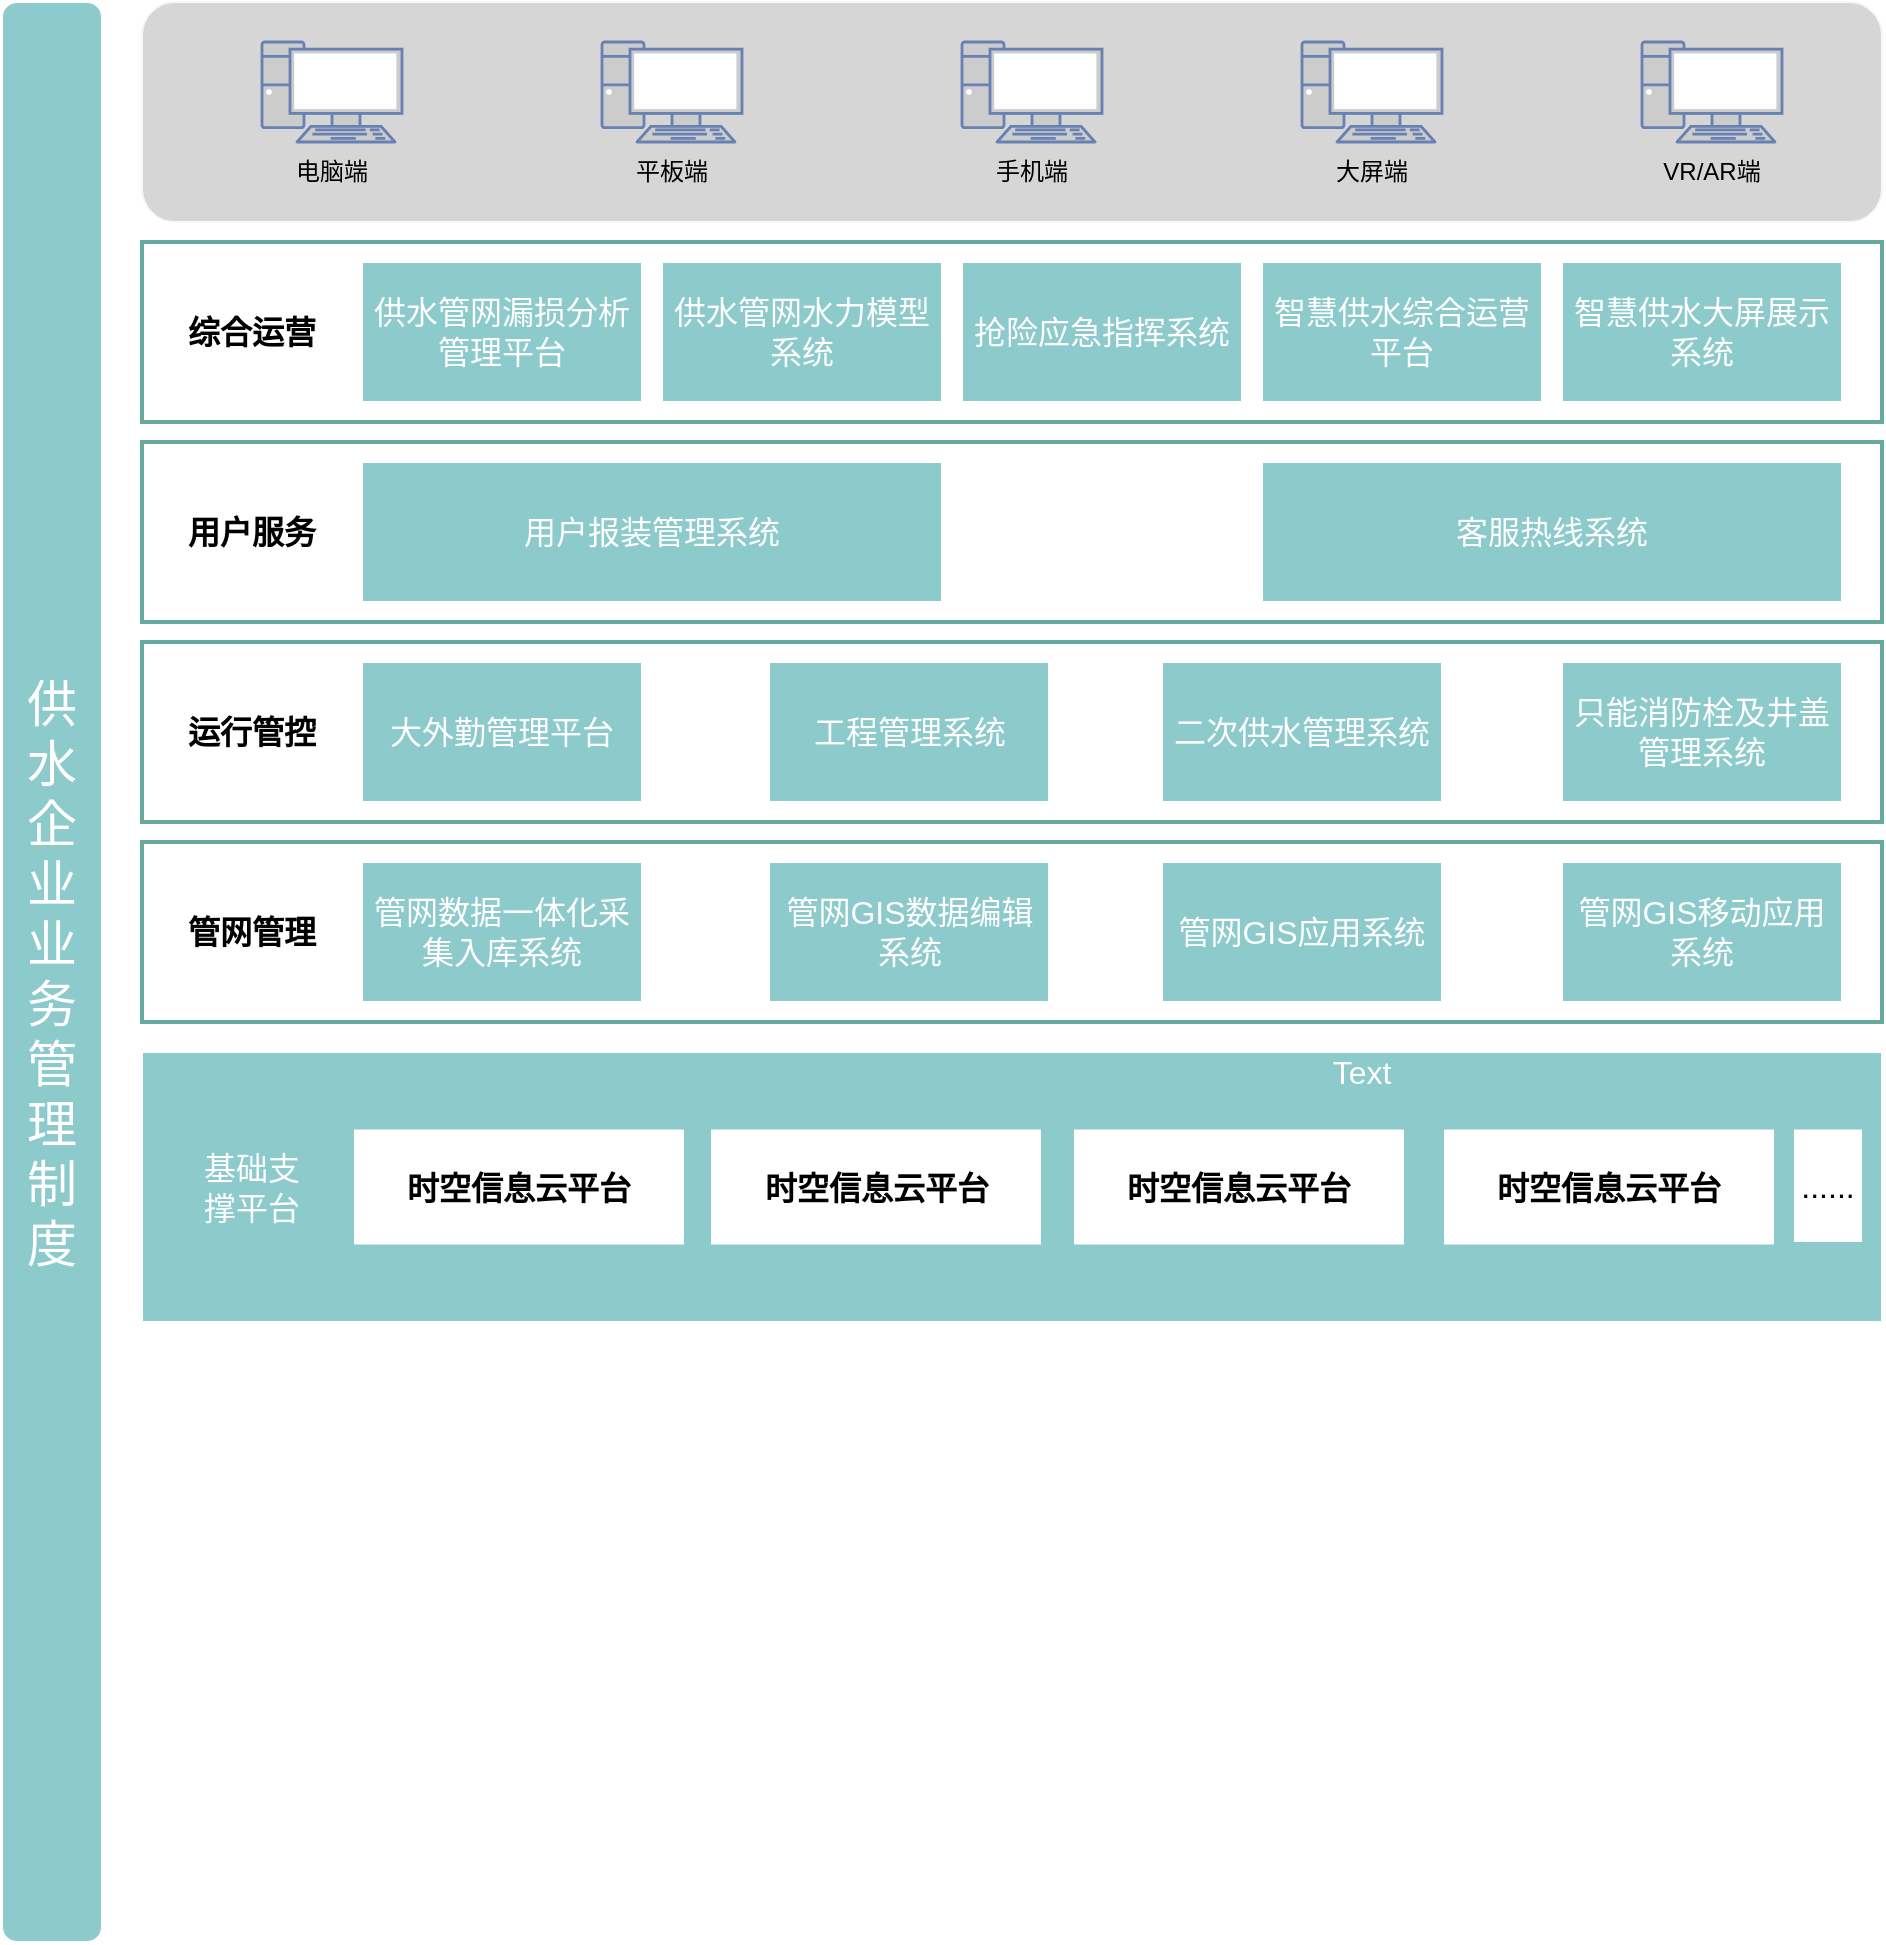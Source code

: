 <mxfile version="16.1.0" type="github">
  <diagram id="rVE9AglqgYddIuh11Cyf" name="第 1 页">
    <mxGraphModel dx="1422" dy="762" grid="1" gridSize="10" guides="1" tooltips="1" connect="1" arrows="1" fold="1" page="1" pageScale="1" pageWidth="827" pageHeight="1169" math="0" shadow="0">
      <root>
        <mxCell id="0" />
        <mxCell id="1" parent="0" />
        <mxCell id="vVe2Fx5Xyn_7vQ3Fg-Rb-41" value="" style="rounded=0;whiteSpace=wrap;html=1;fontSize=16;fontColor=#000000;strokeColor=#67AB9F;fillColor=#FFFFFF;strokeWidth=2;" vertex="1" parent="1">
          <mxGeometry x="100" y="350" width="870" height="90" as="geometry" />
        </mxCell>
        <mxCell id="vVe2Fx5Xyn_7vQ3Fg-Rb-42" value="" style="rounded=0;whiteSpace=wrap;html=1;fontSize=16;fontColor=#000000;strokeColor=#67AB9F;fillColor=#FFFFFF;strokeWidth=2;" vertex="1" parent="1">
          <mxGeometry x="100" y="450" width="870" height="90" as="geometry" />
        </mxCell>
        <mxCell id="vVe2Fx5Xyn_7vQ3Fg-Rb-40" value="" style="rounded=0;whiteSpace=wrap;html=1;fontSize=16;fontColor=#000000;strokeColor=#67AB9F;fillColor=#FFFFFF;strokeWidth=2;" vertex="1" parent="1">
          <mxGeometry x="100" y="250" width="870" height="90" as="geometry" />
        </mxCell>
        <mxCell id="vVe2Fx5Xyn_7vQ3Fg-Rb-39" value="" style="rounded=0;whiteSpace=wrap;html=1;fontSize=16;fontColor=#000000;strokeColor=#67AB9F;fillColor=#FFFFFF;strokeWidth=2;" vertex="1" parent="1">
          <mxGeometry x="100" y="150" width="870" height="90" as="geometry" />
        </mxCell>
        <mxCell id="vVe2Fx5Xyn_7vQ3Fg-Rb-1" value="" style="rounded=1;whiteSpace=wrap;html=1;fillColor=#D6D6D6;fontColor=#333333;strokeColor=#F7F7F7;" vertex="1" parent="1">
          <mxGeometry x="100" y="30" width="870" height="110" as="geometry" />
        </mxCell>
        <mxCell id="vVe2Fx5Xyn_7vQ3Fg-Rb-2" value="&lt;font color=&quot;#ffffff&quot; size=&quot;1&quot;&gt;&lt;span style=&quot;font-size: 25px&quot;&gt;供水企业业务管理制度&lt;/span&gt;&lt;/font&gt;" style="rounded=1;whiteSpace=wrap;html=1;strokeColor=#FFFFFF;fillColor=#8DCACC;" vertex="1" parent="1">
          <mxGeometry x="30" y="30" width="50" height="970" as="geometry" />
        </mxCell>
        <mxCell id="vVe2Fx5Xyn_7vQ3Fg-Rb-3" value="" style="fontColor=#0066CC;verticalAlign=top;verticalLabelPosition=bottom;labelPosition=center;align=center;html=1;outlineConnect=0;fillColor=#CCCCCC;strokeColor=#6881B3;gradientColor=none;gradientDirection=north;strokeWidth=2;shape=mxgraph.networks.pc;" vertex="1" parent="1">
          <mxGeometry x="160" y="50" width="70" height="50" as="geometry" />
        </mxCell>
        <mxCell id="vVe2Fx5Xyn_7vQ3Fg-Rb-5" value="电脑端" style="text;html=1;strokeColor=none;fillColor=none;align=center;verticalAlign=middle;whiteSpace=wrap;rounded=0;" vertex="1" parent="1">
          <mxGeometry x="165" y="100" width="60" height="30" as="geometry" />
        </mxCell>
        <mxCell id="vVe2Fx5Xyn_7vQ3Fg-Rb-6" value="" style="fontColor=#0066CC;verticalAlign=top;verticalLabelPosition=bottom;labelPosition=center;align=center;html=1;outlineConnect=0;fillColor=#CCCCCC;strokeColor=#6881B3;gradientColor=none;gradientDirection=north;strokeWidth=2;shape=mxgraph.networks.pc;" vertex="1" parent="1">
          <mxGeometry x="510" y="50" width="70" height="50" as="geometry" />
        </mxCell>
        <mxCell id="vVe2Fx5Xyn_7vQ3Fg-Rb-7" value="手机端" style="text;html=1;strokeColor=none;fillColor=none;align=center;verticalAlign=middle;whiteSpace=wrap;rounded=0;" vertex="1" parent="1">
          <mxGeometry x="515" y="100" width="60" height="30" as="geometry" />
        </mxCell>
        <mxCell id="vVe2Fx5Xyn_7vQ3Fg-Rb-8" value="" style="fontColor=#0066CC;verticalAlign=top;verticalLabelPosition=bottom;labelPosition=center;align=center;html=1;outlineConnect=0;fillColor=#CCCCCC;strokeColor=#6881B3;gradientColor=none;gradientDirection=north;strokeWidth=2;shape=mxgraph.networks.pc;" vertex="1" parent="1">
          <mxGeometry x="330" y="50" width="70" height="50" as="geometry" />
        </mxCell>
        <mxCell id="vVe2Fx5Xyn_7vQ3Fg-Rb-9" value="平板端" style="text;html=1;strokeColor=none;fillColor=none;align=center;verticalAlign=middle;whiteSpace=wrap;rounded=0;" vertex="1" parent="1">
          <mxGeometry x="335" y="100" width="60" height="30" as="geometry" />
        </mxCell>
        <mxCell id="vVe2Fx5Xyn_7vQ3Fg-Rb-10" value="" style="fontColor=#0066CC;verticalAlign=top;verticalLabelPosition=bottom;labelPosition=center;align=center;html=1;outlineConnect=0;fillColor=#CCCCCC;strokeColor=#6881B3;gradientColor=none;gradientDirection=north;strokeWidth=2;shape=mxgraph.networks.pc;" vertex="1" parent="1">
          <mxGeometry x="680" y="50" width="70" height="50" as="geometry" />
        </mxCell>
        <mxCell id="vVe2Fx5Xyn_7vQ3Fg-Rb-11" value="大屏端" style="text;html=1;strokeColor=none;fillColor=none;align=center;verticalAlign=middle;whiteSpace=wrap;rounded=0;" vertex="1" parent="1">
          <mxGeometry x="685" y="100" width="60" height="30" as="geometry" />
        </mxCell>
        <mxCell id="vVe2Fx5Xyn_7vQ3Fg-Rb-12" value="" style="fontColor=#0066CC;verticalAlign=top;verticalLabelPosition=bottom;labelPosition=center;align=center;html=1;outlineConnect=0;fillColor=#CCCCCC;strokeColor=#6881B3;gradientColor=none;gradientDirection=north;strokeWidth=2;shape=mxgraph.networks.pc;" vertex="1" parent="1">
          <mxGeometry x="850" y="50" width="70" height="50" as="geometry" />
        </mxCell>
        <mxCell id="vVe2Fx5Xyn_7vQ3Fg-Rb-13" value="VR/AR端" style="text;html=1;strokeColor=none;fillColor=none;align=center;verticalAlign=middle;whiteSpace=wrap;rounded=0;" vertex="1" parent="1">
          <mxGeometry x="855" y="100" width="60" height="30" as="geometry" />
        </mxCell>
        <mxCell id="vVe2Fx5Xyn_7vQ3Fg-Rb-14" value="&lt;font style=&quot;font-size: 16px&quot; color=&quot;#ffffff&quot;&gt;供水管网漏损分析管理平台&lt;/font&gt;" style="rounded=0;whiteSpace=wrap;html=1;strokeColor=#FFFFFF;fillColor=#8DCACC;" vertex="1" parent="1">
          <mxGeometry x="210" y="160" width="140" height="70" as="geometry" />
        </mxCell>
        <mxCell id="vVe2Fx5Xyn_7vQ3Fg-Rb-15" value="&lt;font style=&quot;font-size: 16px&quot; color=&quot;#ffffff&quot;&gt;供水管网水力模型系统&lt;/font&gt;" style="rounded=0;whiteSpace=wrap;html=1;strokeColor=#FFFFFF;fillColor=#8DCACC;" vertex="1" parent="1">
          <mxGeometry x="360" y="160" width="140" height="70" as="geometry" />
        </mxCell>
        <mxCell id="vVe2Fx5Xyn_7vQ3Fg-Rb-16" value="&lt;font style=&quot;font-size: 16px&quot; color=&quot;#ffffff&quot;&gt;抢险应急指挥系统&lt;/font&gt;" style="rounded=0;whiteSpace=wrap;html=1;strokeColor=#FFFFFF;fillColor=#8DCACC;" vertex="1" parent="1">
          <mxGeometry x="510" y="160" width="140" height="70" as="geometry" />
        </mxCell>
        <mxCell id="vVe2Fx5Xyn_7vQ3Fg-Rb-17" value="&lt;font color=&quot;#ffffff&quot;&gt;&lt;span style=&quot;font-size: 16px&quot;&gt;智慧供水综合运营平台&lt;/span&gt;&lt;/font&gt;" style="rounded=0;whiteSpace=wrap;html=1;strokeColor=#FFFFFF;fillColor=#8DCACC;" vertex="1" parent="1">
          <mxGeometry x="660" y="160" width="140" height="70" as="geometry" />
        </mxCell>
        <mxCell id="vVe2Fx5Xyn_7vQ3Fg-Rb-18" value="&lt;font color=&quot;#ffffff&quot;&gt;&lt;span style=&quot;font-size: 16px&quot;&gt;智慧供水大屏展示系统&lt;/span&gt;&lt;/font&gt;" style="rounded=0;whiteSpace=wrap;html=1;strokeColor=#FFFFFF;fillColor=#8DCACC;" vertex="1" parent="1">
          <mxGeometry x="810" y="160" width="140" height="70" as="geometry" />
        </mxCell>
        <mxCell id="vVe2Fx5Xyn_7vQ3Fg-Rb-19" value="&lt;font color=&quot;#000000&quot;&gt;综合运营&lt;/font&gt;" style="text;html=1;strokeColor=none;fillColor=none;align=center;verticalAlign=middle;whiteSpace=wrap;rounded=0;fontSize=16;fontColor=#FFFFFF;fontStyle=1" vertex="1" parent="1">
          <mxGeometry x="120" y="180" width="70" height="30" as="geometry" />
        </mxCell>
        <mxCell id="vVe2Fx5Xyn_7vQ3Fg-Rb-20" value="&lt;font style=&quot;font-size: 16px&quot; color=&quot;#ffffff&quot;&gt;用户报装管理系统&lt;/font&gt;" style="rounded=0;whiteSpace=wrap;html=1;strokeColor=#FFFFFF;fillColor=#8DCACC;" vertex="1" parent="1">
          <mxGeometry x="210" y="260" width="290" height="70" as="geometry" />
        </mxCell>
        <mxCell id="vVe2Fx5Xyn_7vQ3Fg-Rb-23" value="&lt;font color=&quot;#ffffff&quot;&gt;&lt;span style=&quot;font-size: 16px&quot;&gt;客服热线系统&lt;/span&gt;&lt;/font&gt;" style="rounded=0;whiteSpace=wrap;html=1;strokeColor=#FFFFFF;fillColor=#8DCACC;" vertex="1" parent="1">
          <mxGeometry x="660" y="260" width="290" height="70" as="geometry" />
        </mxCell>
        <mxCell id="vVe2Fx5Xyn_7vQ3Fg-Rb-25" value="&lt;font color=&quot;#000000&quot;&gt;用户服务&lt;/font&gt;" style="text;html=1;strokeColor=none;fillColor=none;align=center;verticalAlign=middle;whiteSpace=wrap;rounded=0;fontSize=16;fontColor=#FFFFFF;fontStyle=1" vertex="1" parent="1">
          <mxGeometry x="120" y="280" width="70" height="30" as="geometry" />
        </mxCell>
        <mxCell id="vVe2Fx5Xyn_7vQ3Fg-Rb-26" value="&lt;font style=&quot;font-size: 16px&quot; color=&quot;#ffffff&quot;&gt;大外勤管理平台&lt;/font&gt;" style="rounded=0;whiteSpace=wrap;html=1;strokeColor=#FFFFFF;fillColor=#8DCACC;" vertex="1" parent="1">
          <mxGeometry x="210" y="360" width="140" height="70" as="geometry" />
        </mxCell>
        <mxCell id="vVe2Fx5Xyn_7vQ3Fg-Rb-27" value="&lt;font color=&quot;#ffffff&quot;&gt;&lt;span style=&quot;font-size: 16px&quot;&gt;工程管理系统&lt;/span&gt;&lt;/font&gt;" style="rounded=0;whiteSpace=wrap;html=1;strokeColor=#FFFFFF;fillColor=#8DCACC;" vertex="1" parent="1">
          <mxGeometry x="413.5" y="360" width="140" height="70" as="geometry" />
        </mxCell>
        <mxCell id="vVe2Fx5Xyn_7vQ3Fg-Rb-29" value="&lt;font color=&quot;#ffffff&quot;&gt;&lt;span style=&quot;font-size: 16px&quot;&gt;二次供水管理系统&lt;/span&gt;&lt;/font&gt;" style="rounded=0;whiteSpace=wrap;html=1;strokeColor=#FFFFFF;fillColor=#8DCACC;" vertex="1" parent="1">
          <mxGeometry x="610" y="360" width="140" height="70" as="geometry" />
        </mxCell>
        <mxCell id="vVe2Fx5Xyn_7vQ3Fg-Rb-30" value="&lt;font color=&quot;#ffffff&quot;&gt;&lt;span style=&quot;font-size: 16px&quot;&gt;只能消防栓及井盖管理系统&lt;/span&gt;&lt;/font&gt;" style="rounded=0;whiteSpace=wrap;html=1;strokeColor=#FFFFFF;fillColor=#8DCACC;" vertex="1" parent="1">
          <mxGeometry x="810" y="360" width="140" height="70" as="geometry" />
        </mxCell>
        <mxCell id="vVe2Fx5Xyn_7vQ3Fg-Rb-31" value="&lt;font color=&quot;#000000&quot;&gt;运行管控&lt;/font&gt;" style="text;html=1;strokeColor=none;fillColor=none;align=center;verticalAlign=middle;whiteSpace=wrap;rounded=0;fontSize=16;fontColor=#FFFFFF;fontStyle=1" vertex="1" parent="1">
          <mxGeometry x="120" y="380" width="70" height="30" as="geometry" />
        </mxCell>
        <mxCell id="vVe2Fx5Xyn_7vQ3Fg-Rb-32" value="&lt;font style=&quot;font-size: 16px&quot; color=&quot;#ffffff&quot;&gt;管网数据一体化采集入库系统&lt;/font&gt;" style="rounded=0;whiteSpace=wrap;html=1;strokeColor=#FFFFFF;fillColor=#8DCACC;" vertex="1" parent="1">
          <mxGeometry x="210" y="460" width="140" height="70" as="geometry" />
        </mxCell>
        <mxCell id="vVe2Fx5Xyn_7vQ3Fg-Rb-33" value="&lt;font style=&quot;font-size: 16px&quot; color=&quot;#ffffff&quot;&gt;管网GIS数据编辑系统&lt;/font&gt;" style="rounded=0;whiteSpace=wrap;html=1;strokeColor=#FFFFFF;fillColor=#8DCACC;" vertex="1" parent="1">
          <mxGeometry x="413.5" y="460" width="140" height="70" as="geometry" />
        </mxCell>
        <mxCell id="vVe2Fx5Xyn_7vQ3Fg-Rb-35" value="&lt;font color=&quot;#ffffff&quot;&gt;&lt;span style=&quot;font-size: 16px&quot;&gt;管网GIS应用系统&lt;/span&gt;&lt;/font&gt;" style="rounded=0;whiteSpace=wrap;html=1;strokeColor=#FFFFFF;fillColor=#8DCACC;" vertex="1" parent="1">
          <mxGeometry x="610" y="460" width="140" height="70" as="geometry" />
        </mxCell>
        <mxCell id="vVe2Fx5Xyn_7vQ3Fg-Rb-36" value="&lt;font color=&quot;#ffffff&quot;&gt;&lt;span style=&quot;font-size: 16px&quot;&gt;管网GIS移动应用系统&lt;/span&gt;&lt;/font&gt;" style="rounded=0;whiteSpace=wrap;html=1;strokeColor=#FFFFFF;fillColor=#8DCACC;" vertex="1" parent="1">
          <mxGeometry x="810" y="460" width="140" height="70" as="geometry" />
        </mxCell>
        <mxCell id="vVe2Fx5Xyn_7vQ3Fg-Rb-37" value="&lt;font color=&quot;#000000&quot;&gt;管网管理&lt;/font&gt;" style="text;html=1;strokeColor=none;fillColor=none;align=center;verticalAlign=middle;whiteSpace=wrap;rounded=0;fontSize=16;fontColor=#FFFFFF;fontStyle=1" vertex="1" parent="1">
          <mxGeometry x="120" y="480" width="70" height="30" as="geometry" />
        </mxCell>
        <mxCell id="vVe2Fx5Xyn_7vQ3Fg-Rb-38" value="" style="rounded=0;whiteSpace=wrap;html=1;fontSize=16;fontColor=#000000;strokeColor=#FFFFFF;fillColor=#8DCACC;" vertex="1" parent="1">
          <mxGeometry x="100" y="555" width="870" height="135" as="geometry" />
        </mxCell>
        <mxCell id="vVe2Fx5Xyn_7vQ3Fg-Rb-43" value="时空信息云平台" style="rounded=0;whiteSpace=wrap;html=1;fontSize=16;fontColor=#000000;strokeColor=none;strokeWidth=2;fillColor=#FFFFFF;fontStyle=1" vertex="1" parent="1">
          <mxGeometry x="206" y="593.75" width="165" height="57.5" as="geometry" />
        </mxCell>
        <mxCell id="vVe2Fx5Xyn_7vQ3Fg-Rb-44" value="&lt;font color=&quot;#ffffff&quot;&gt;基础支撑平台&lt;/font&gt;" style="text;html=1;strokeColor=none;fillColor=none;align=center;verticalAlign=middle;whiteSpace=wrap;rounded=0;fontSize=16;fontColor=#000000;" vertex="1" parent="1">
          <mxGeometry x="125" y="607.5" width="60" height="30" as="geometry" />
        </mxCell>
        <mxCell id="vVe2Fx5Xyn_7vQ3Fg-Rb-45" value="时空信息云平台" style="rounded=0;whiteSpace=wrap;html=1;fontSize=16;fontColor=#000000;strokeColor=none;strokeWidth=2;fillColor=#FFFFFF;fontStyle=1" vertex="1" parent="1">
          <mxGeometry x="384.5" y="593.75" width="165" height="57.5" as="geometry" />
        </mxCell>
        <mxCell id="vVe2Fx5Xyn_7vQ3Fg-Rb-46" value="时空信息云平台" style="rounded=0;whiteSpace=wrap;html=1;fontSize=16;fontColor=#000000;strokeColor=none;strokeWidth=2;fillColor=#FFFFFF;fontStyle=1" vertex="1" parent="1">
          <mxGeometry x="566" y="593.75" width="165" height="57.5" as="geometry" />
        </mxCell>
        <mxCell id="vVe2Fx5Xyn_7vQ3Fg-Rb-47" value="时空信息云平台" style="rounded=0;whiteSpace=wrap;html=1;fontSize=16;fontColor=#000000;strokeColor=none;strokeWidth=2;fillColor=#FFFFFF;fontStyle=1" vertex="1" parent="1">
          <mxGeometry x="751" y="593.75" width="165" height="57.5" as="geometry" />
        </mxCell>
        <mxCell id="vVe2Fx5Xyn_7vQ3Fg-Rb-48" value="......" style="rounded=0;whiteSpace=wrap;html=1;fontSize=16;fontColor=#000000;strokeColor=none;strokeWidth=2;fillColor=#FFFFFF;" vertex="1" parent="1">
          <mxGeometry x="926" y="593.75" width="34" height="56.25" as="geometry" />
        </mxCell>
        <mxCell id="vVe2Fx5Xyn_7vQ3Fg-Rb-49" value="Text" style="text;html=1;strokeColor=none;fillColor=none;align=center;verticalAlign=middle;whiteSpace=wrap;rounded=0;fontSize=16;fontColor=#FFFFFF;" vertex="1" parent="1">
          <mxGeometry x="680" y="550" width="60" height="30" as="geometry" />
        </mxCell>
      </root>
    </mxGraphModel>
  </diagram>
</mxfile>
